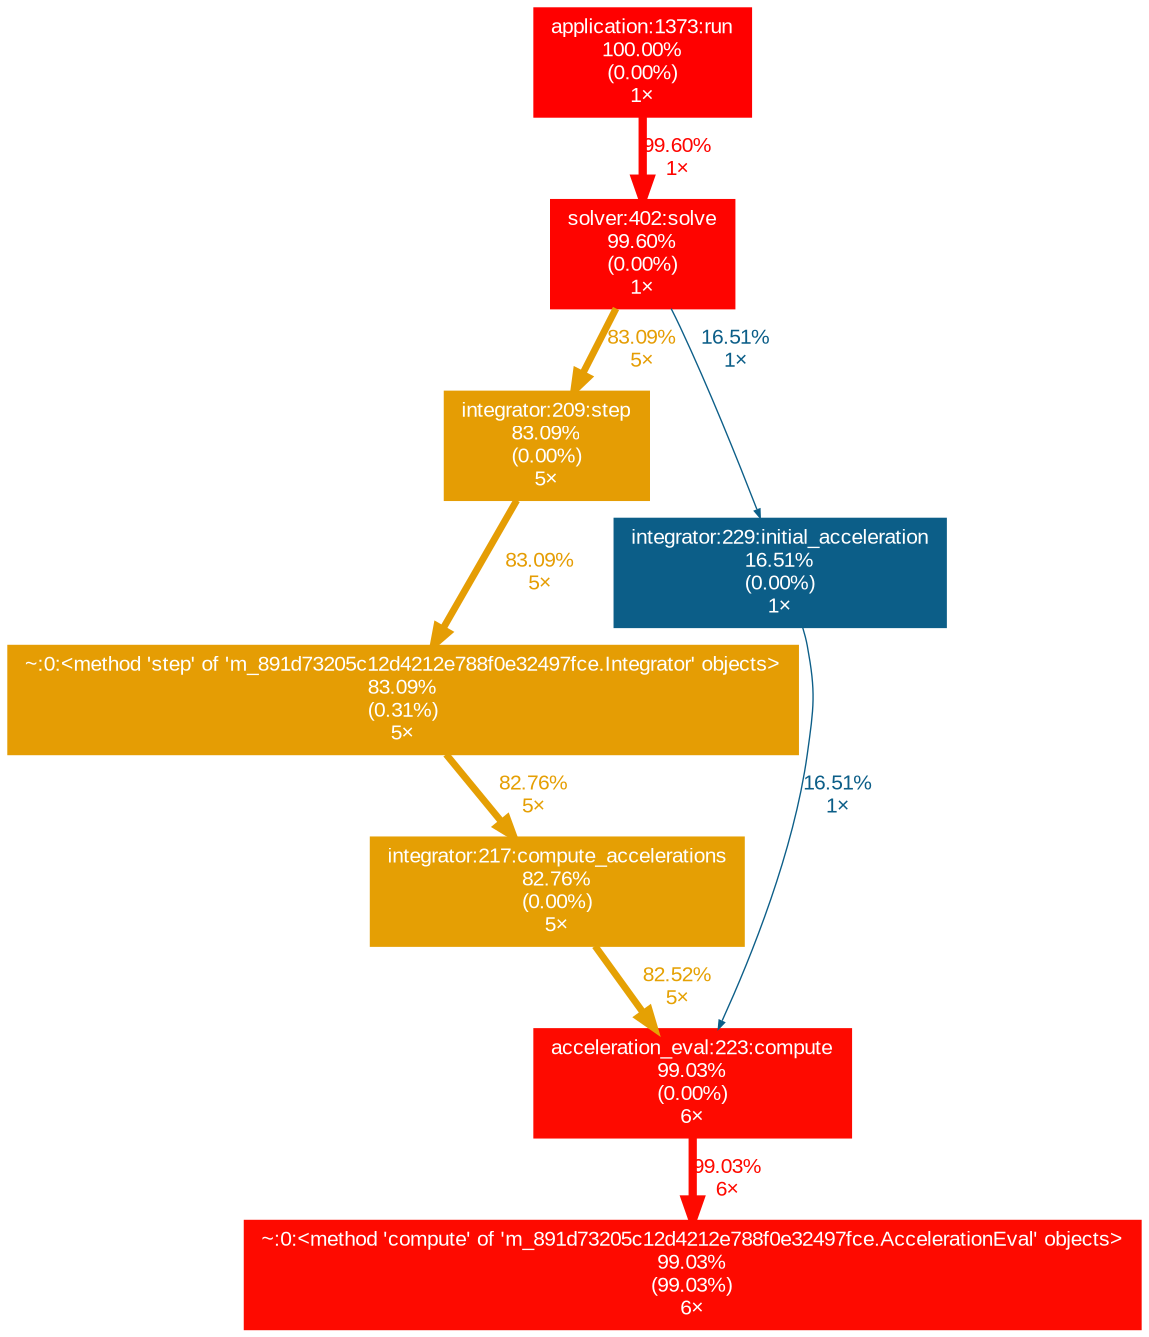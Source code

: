 digraph {
	graph [fontname=Arial, nodesep=0.125, ranksep=0.25];
	node [fontcolor=white, fontname=Arial, height=0, shape=box, style=filled, width=0];
	edge [fontname=Arial];
	787 [color="#ff0000", fontcolor="#ffffff", fontsize="10.00", label="application:1373:run\n100.00%\n(0.00%)\n1×", tooltip="/apps/dom/UES/sandbox/piccinal/6.0.UP07/gpu/easybuild/software/PySPH/1.0a6-CrayGNU-18.12-python3/lib/python3.6/site-packages/PySPH-1.0a6-py3.6-linux-x86_64.egg/pysph/solver/application.py"];
	787 -> 940 [arrowsize="1.00", color="#fe0400", fontcolor="#fe0400", fontsize="10.00", label="99.60%\n1×", labeldistance="3.98", penwidth="3.98"];
	940 [color="#fe0400", fontcolor="#ffffff", fontsize="10.00", label="solver:402:solve\n99.60%\n(0.00%)\n1×", tooltip="/apps/dom/UES/sandbox/piccinal/6.0.UP07/gpu/easybuild/software/PySPH/1.0a6-CrayGNU-18.12-python3/lib/python3.6/site-packages/PySPH-1.0a6-py3.6-linux-x86_64.egg/pysph/solver/solver.py"];
	940 -> 1135 [arrowsize="0.91", color="#e59d04", fontcolor="#e59d04", fontsize="10.00", label="83.09%\n5×", labeldistance="3.32", penwidth="3.32"];
	940 -> 1137 [arrowsize="0.41", color="#0c5e88", fontcolor="#0c5e88", fontsize="10.00", label="16.51%\n1×", labeldistance="0.66", penwidth="0.66"];
	1123 [color="#e59f04", fontcolor="#ffffff", fontsize="10.00", label="integrator:217:compute_accelerations\n82.76%\n(0.00%)\n5×", tooltip="/apps/dom/UES/sandbox/piccinal/6.0.UP07/gpu/easybuild/software/PySPH/1.0a6-CrayGNU-18.12-python3/lib/python3.6/site-packages/PySPH-1.0a6-py3.6-linux-x86_64.egg/pysph/sph/integrator.py"];
	1123 -> 1184 [arrowsize="0.91", color="#e5a104", fontcolor="#e5a104", fontsize="10.00", label="82.52%\n5×", labeldistance="3.30", penwidth="3.30"];
	1135 [color="#e59d04", fontcolor="#ffffff", fontsize="10.00", label="integrator:209:step\n83.09%\n(0.00%)\n5×", tooltip="/apps/dom/UES/sandbox/piccinal/6.0.UP07/gpu/easybuild/software/PySPH/1.0a6-CrayGNU-18.12-python3/lib/python3.6/site-packages/PySPH-1.0a6-py3.6-linux-x86_64.egg/pysph/sph/integrator.py"];
	1135 -> 1136 [arrowsize="0.91", color="#e59d04", fontcolor="#e59d04", fontsize="10.00", label="83.09%\n5×", labeldistance="3.32", penwidth="3.32"];
	1136 [color="#e59d04", fontcolor="#ffffff", fontsize="10.00", label="~:0:<method 'step' of 'm_891d73205c12d4212e788f0e32497fce.Integrator' objects>\n83.09%\n(0.31%)\n5×", tooltip="~"];
	1136 -> 1123 [arrowsize="0.91", color="#e59f04", fontcolor="#e59f04", fontsize="10.00", label="82.76%\n5×", labeldistance="3.31", penwidth="3.31"];
	1137 [color="#0c5e88", fontcolor="#ffffff", fontsize="10.00", label="integrator:229:initial_acceleration\n16.51%\n(0.00%)\n1×", tooltip="/apps/dom/UES/sandbox/piccinal/6.0.UP07/gpu/easybuild/software/PySPH/1.0a6-CrayGNU-18.12-python3/lib/python3.6/site-packages/PySPH-1.0a6-py3.6-linux-x86_64.egg/pysph/sph/integrator.py"];
	1137 -> 1184 [arrowsize="0.41", color="#0c5e88", fontcolor="#0c5e88", fontsize="10.00", label="16.51%\n1×", labeldistance="0.66", penwidth="0.66"];
	1184 [color="#fe0a00", fontcolor="#ffffff", fontsize="10.00", label="acceleration_eval:223:compute\n99.03%\n(0.00%)\n6×", tooltip="/apps/dom/UES/sandbox/piccinal/6.0.UP07/gpu/easybuild/software/PySPH/1.0a6-CrayGNU-18.12-python3/lib/python3.6/site-packages/PySPH-1.0a6-py3.6-linux-x86_64.egg/pysph/sph/acceleration_eval.py"];
	1184 -> 1333 [arrowsize="1.00", color="#fe0a00", fontcolor="#fe0a00", fontsize="10.00", label="99.03%\n6×", labeldistance="3.96", penwidth="3.96"];
	1333 [color="#fe0a00", fontcolor="#ffffff", fontsize="10.00", label="~:0:<method 'compute' of 'm_891d73205c12d4212e788f0e32497fce.AccelerationEval' objects>\n99.03%\n(99.03%)\n6×", tooltip="~"];
}
